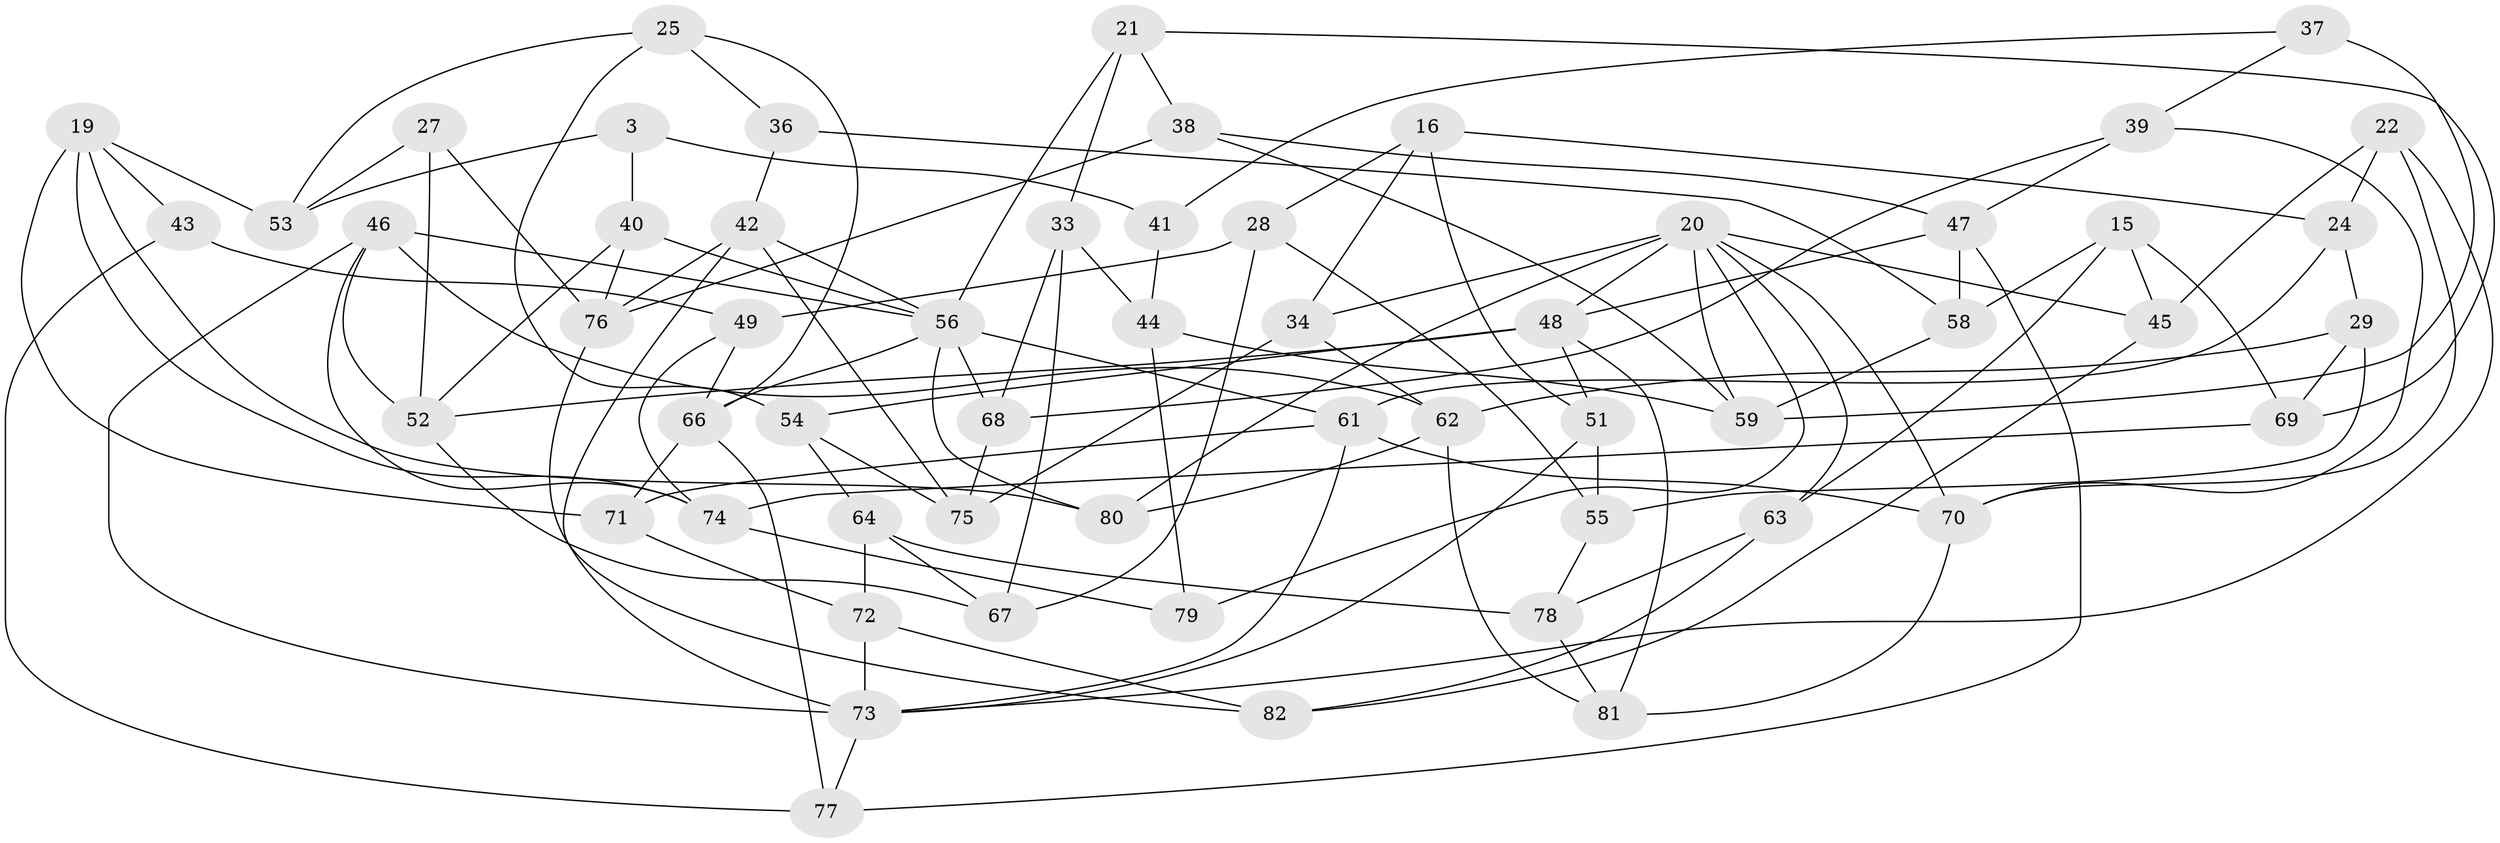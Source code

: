 // original degree distribution, {4: 1.0}
// Generated by graph-tools (version 1.1) at 2025/02/03/04/25 22:02:38]
// undirected, 57 vertices, 123 edges
graph export_dot {
graph [start="1"]
  node [color=gray90,style=filled];
  3;
  15;
  16;
  19 [super="+17"];
  20 [super="+10"];
  21;
  22;
  24;
  25;
  27;
  28;
  29;
  33;
  34;
  36;
  37;
  38;
  39;
  40;
  41;
  42 [super="+12"];
  43;
  44 [super="+9"];
  45;
  46 [super="+23"];
  47 [super="+13"];
  48 [super="+6+8"];
  49 [super="+30"];
  51;
  52 [super="+50"];
  53 [super="+31"];
  54;
  55;
  56 [super="+1+18"];
  58 [super="+7"];
  59 [super="+32"];
  61 [super="+60"];
  62 [super="+57"];
  63;
  64;
  66 [super="+65"];
  67;
  68;
  69;
  70 [super="+11"];
  71;
  72;
  73 [super="+2+4"];
  74 [super="+14"];
  75;
  76 [super="+26"];
  77;
  78;
  79;
  80;
  81 [super="+35"];
  82;
  3 -- 40;
  3 -- 53 [weight=2];
  3 -- 41;
  15 -- 45;
  15 -- 63;
  15 -- 69;
  15 -- 58;
  16 -- 24;
  16 -- 28;
  16 -- 34;
  16 -- 51;
  19 -- 80;
  19 -- 43;
  19 -- 74 [weight=2];
  19 -- 53;
  19 -- 71;
  20 -- 79;
  20 -- 34;
  20 -- 70;
  20 -- 80;
  20 -- 59;
  20 -- 45;
  20 -- 63;
  20 -- 48;
  21 -- 33;
  21 -- 38;
  21 -- 69;
  21 -- 56;
  22 -- 24;
  22 -- 45;
  22 -- 73;
  22 -- 70;
  24 -- 29;
  24 -- 61;
  25 -- 36;
  25 -- 54;
  25 -- 53;
  25 -- 66;
  27 -- 53 [weight=2];
  27 -- 52;
  27 -- 76;
  28 -- 55;
  28 -- 67;
  28 -- 49;
  29 -- 69;
  29 -- 55;
  29 -- 62;
  33 -- 68;
  33 -- 67;
  33 -- 44;
  34 -- 62;
  34 -- 75;
  36 -- 42;
  36 -- 58 [weight=2];
  37 -- 59 [weight=2];
  37 -- 41;
  37 -- 39;
  38 -- 59;
  38 -- 76;
  38 -- 47;
  39 -- 68;
  39 -- 47;
  39 -- 70;
  40 -- 52;
  40 -- 56;
  40 -- 76;
  41 -- 44 [weight=2];
  42 -- 56;
  42 -- 73;
  42 -- 75;
  42 -- 76 [weight=2];
  43 -- 77;
  43 -- 49 [weight=2];
  44 -- 79 [weight=2];
  44 -- 59;
  45 -- 82;
  46 -- 73 [weight=2];
  46 -- 56;
  46 -- 52;
  46 -- 62;
  46 -- 74;
  47 -- 77;
  47 -- 58 [weight=2];
  47 -- 48;
  48 -- 52 [weight=2];
  48 -- 51;
  48 -- 54;
  48 -- 81 [weight=2];
  49 -- 66 [weight=2];
  49 -- 74;
  51 -- 55;
  51 -- 73;
  52 -- 67;
  54 -- 75;
  54 -- 64;
  55 -- 78;
  56 -- 68;
  56 -- 61;
  56 -- 66;
  56 -- 80;
  58 -- 59;
  61 -- 70 [weight=2];
  61 -- 73;
  61 -- 71;
  62 -- 81 [weight=2];
  62 -- 80;
  63 -- 78;
  63 -- 82;
  64 -- 72;
  64 -- 78;
  64 -- 67;
  66 -- 71;
  66 -- 77;
  68 -- 75;
  69 -- 74;
  70 -- 81;
  71 -- 72;
  72 -- 82;
  72 -- 73;
  73 -- 77;
  74 -- 79;
  76 -- 82;
  78 -- 81;
}
